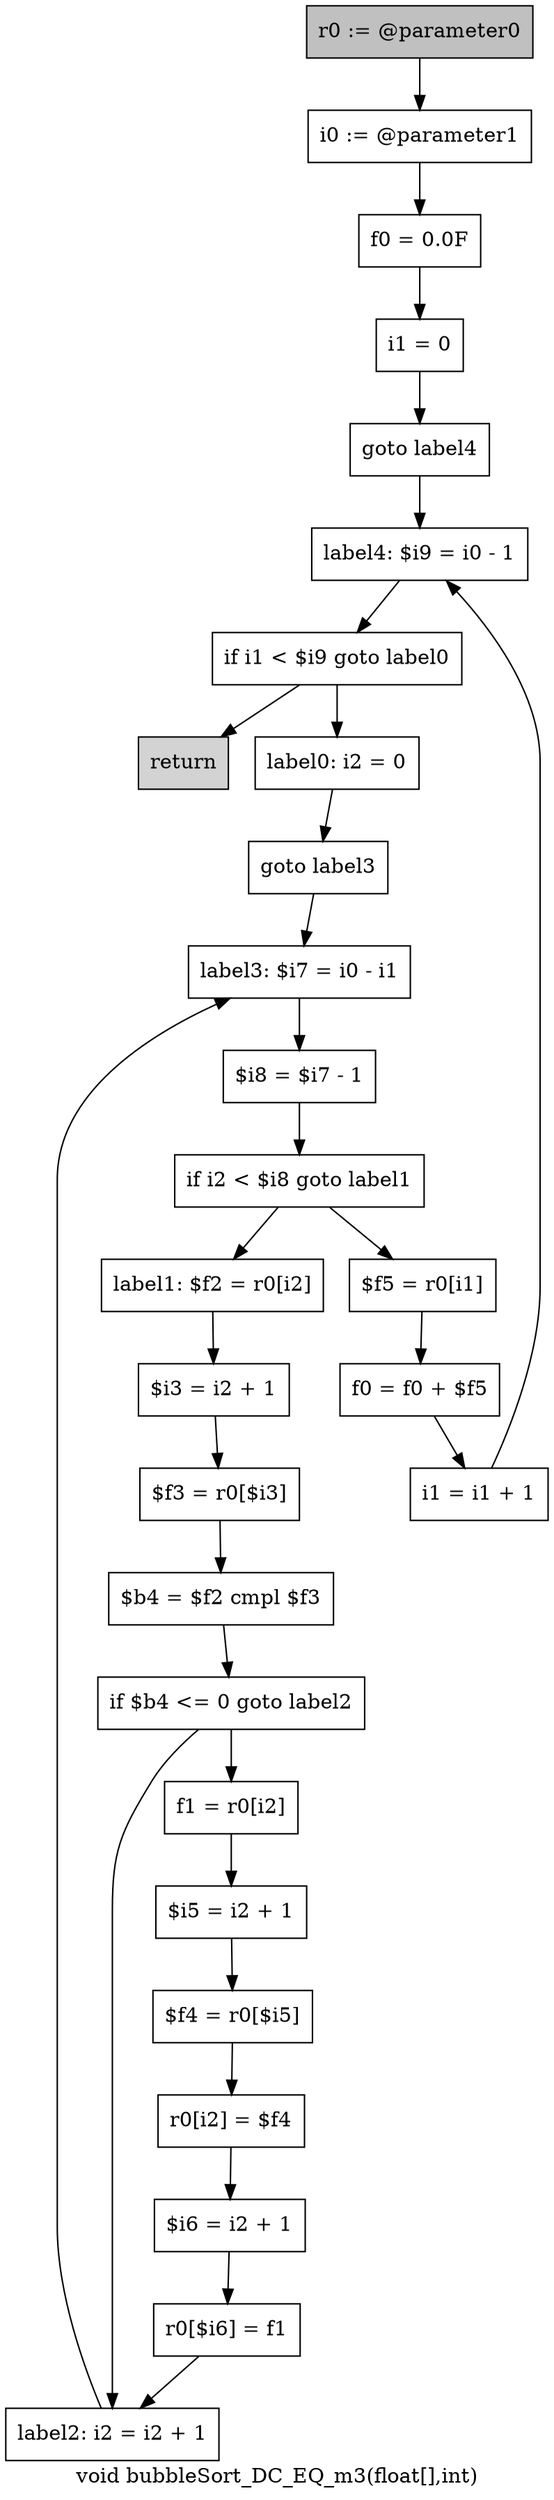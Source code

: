 digraph "void bubbleSort_DC_EQ_m3(float[],int)" {
    label="void bubbleSort_DC_EQ_m3(float[],int)";
    node [shape=box];
    "0" [style=filled,fillcolor=gray,label="r0 := @parameter0",];
    "1" [label="i0 := @parameter1",];
    "0"->"1";
    "2" [label="f0 = 0.0F",];
    "1"->"2";
    "3" [label="i1 = 0",];
    "2"->"3";
    "4" [label="goto label4",];
    "3"->"4";
    "25" [label="label4: $i9 = i0 - 1",];
    "4"->"25";
    "5" [label="label0: i2 = 0",];
    "6" [label="goto label3",];
    "5"->"6";
    "19" [label="label3: $i7 = i0 - i1",];
    "6"->"19";
    "7" [label="label1: $f2 = r0[i2]",];
    "8" [label="$i3 = i2 + 1",];
    "7"->"8";
    "9" [label="$f3 = r0[$i3]",];
    "8"->"9";
    "10" [label="$b4 = $f2 cmpl $f3",];
    "9"->"10";
    "11" [label="if $b4 <= 0 goto label2",];
    "10"->"11";
    "12" [label="f1 = r0[i2]",];
    "11"->"12";
    "18" [label="label2: i2 = i2 + 1",];
    "11"->"18";
    "13" [label="$i5 = i2 + 1",];
    "12"->"13";
    "14" [label="$f4 = r0[$i5]",];
    "13"->"14";
    "15" [label="r0[i2] = $f4",];
    "14"->"15";
    "16" [label="$i6 = i2 + 1",];
    "15"->"16";
    "17" [label="r0[$i6] = f1",];
    "16"->"17";
    "17"->"18";
    "18"->"19";
    "20" [label="$i8 = $i7 - 1",];
    "19"->"20";
    "21" [label="if i2 < $i8 goto label1",];
    "20"->"21";
    "21"->"7";
    "22" [label="$f5 = r0[i1]",];
    "21"->"22";
    "23" [label="f0 = f0 + $f5",];
    "22"->"23";
    "24" [label="i1 = i1 + 1",];
    "23"->"24";
    "24"->"25";
    "26" [label="if i1 < $i9 goto label0",];
    "25"->"26";
    "26"->"5";
    "27" [style=filled,fillcolor=lightgray,label="return",];
    "26"->"27";
}
